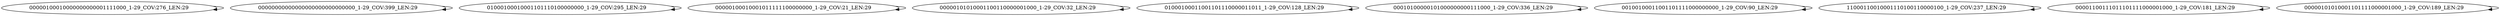 digraph G {
    "00000100010000000000001111000_1-29_COV:276_LEN:29" -> "00000100010000000000001111000_1-29_COV:276_LEN:29";
    "00000000000000000000000000000_1-29_COV:399_LEN:29" -> "00000000000000000000000000000_1-29_COV:399_LEN:29";
    "01000100010001101110100000000_1-29_COV:295_LEN:29" -> "01000100010001101110100000000_1-29_COV:295_LEN:29";
    "00000100010001011111100000000_1-29_COV:21_LEN:29" -> "00000100010001011111100000000_1-29_COV:21_LEN:29";
    "00000101010001100110000001000_1-29_COV:32_LEN:29" -> "00000101010001100110000001000_1-29_COV:32_LEN:29";
    "01000100011001101110000011011_1-29_COV:128_LEN:29" -> "01000100011001101110000011011_1-29_COV:128_LEN:29";
    "00010100000101000000000111000_1-29_COV:336_LEN:29" -> "00010100000101000000000111000_1-29_COV:336_LEN:29";
    "00100100011001101111000000000_1-29_COV:90_LEN:29" -> "00100100011001101111000000000_1-29_COV:90_LEN:29";
    "11000110010001110100110000100_1-29_COV:237_LEN:29" -> "11000110010001110100110000100_1-29_COV:237_LEN:29";
    "00001100111011101111000001000_1-29_COV:181_LEN:29" -> "00001100111011101111000001000_1-29_COV:181_LEN:29";
    "00000101010001101111000001000_1-29_COV:189_LEN:29" -> "00000101010001101111000001000_1-29_COV:189_LEN:29";
}
